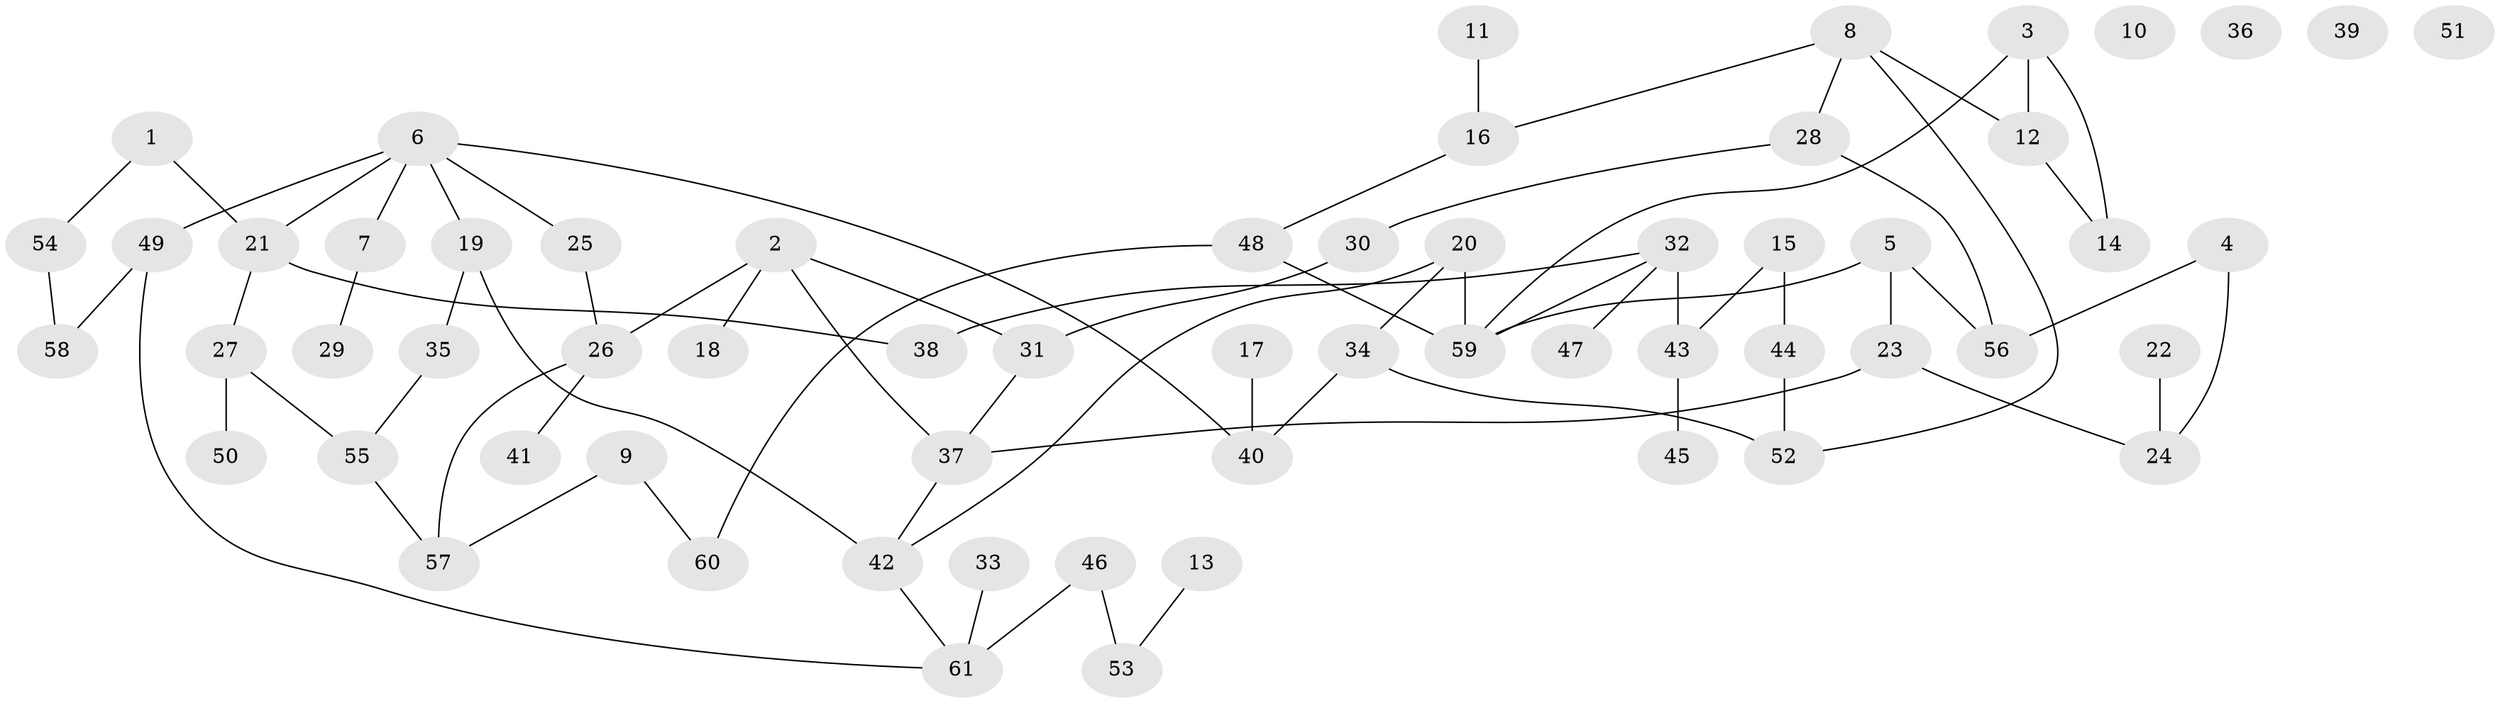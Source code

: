 // Generated by graph-tools (version 1.1) at 2025/00/03/09/25 03:00:42]
// undirected, 61 vertices, 73 edges
graph export_dot {
graph [start="1"]
  node [color=gray90,style=filled];
  1;
  2;
  3;
  4;
  5;
  6;
  7;
  8;
  9;
  10;
  11;
  12;
  13;
  14;
  15;
  16;
  17;
  18;
  19;
  20;
  21;
  22;
  23;
  24;
  25;
  26;
  27;
  28;
  29;
  30;
  31;
  32;
  33;
  34;
  35;
  36;
  37;
  38;
  39;
  40;
  41;
  42;
  43;
  44;
  45;
  46;
  47;
  48;
  49;
  50;
  51;
  52;
  53;
  54;
  55;
  56;
  57;
  58;
  59;
  60;
  61;
  1 -- 21;
  1 -- 54;
  2 -- 18;
  2 -- 26;
  2 -- 31;
  2 -- 37;
  3 -- 12;
  3 -- 14;
  3 -- 59;
  4 -- 24;
  4 -- 56;
  5 -- 23;
  5 -- 56;
  5 -- 59;
  6 -- 7;
  6 -- 19;
  6 -- 21;
  6 -- 25;
  6 -- 40;
  6 -- 49;
  7 -- 29;
  8 -- 12;
  8 -- 16;
  8 -- 28;
  8 -- 52;
  9 -- 57;
  9 -- 60;
  11 -- 16;
  12 -- 14;
  13 -- 53;
  15 -- 43;
  15 -- 44;
  16 -- 48;
  17 -- 40;
  19 -- 35;
  19 -- 42;
  20 -- 34;
  20 -- 42;
  20 -- 59;
  21 -- 27;
  21 -- 38;
  22 -- 24;
  23 -- 24;
  23 -- 37;
  25 -- 26;
  26 -- 41;
  26 -- 57;
  27 -- 50;
  27 -- 55;
  28 -- 30;
  28 -- 56;
  30 -- 31;
  31 -- 37;
  32 -- 38;
  32 -- 43;
  32 -- 47;
  32 -- 59;
  33 -- 61;
  34 -- 40;
  34 -- 52;
  35 -- 55;
  37 -- 42;
  42 -- 61;
  43 -- 45;
  44 -- 52;
  46 -- 53;
  46 -- 61;
  48 -- 59;
  48 -- 60;
  49 -- 58;
  49 -- 61;
  54 -- 58;
  55 -- 57;
}
